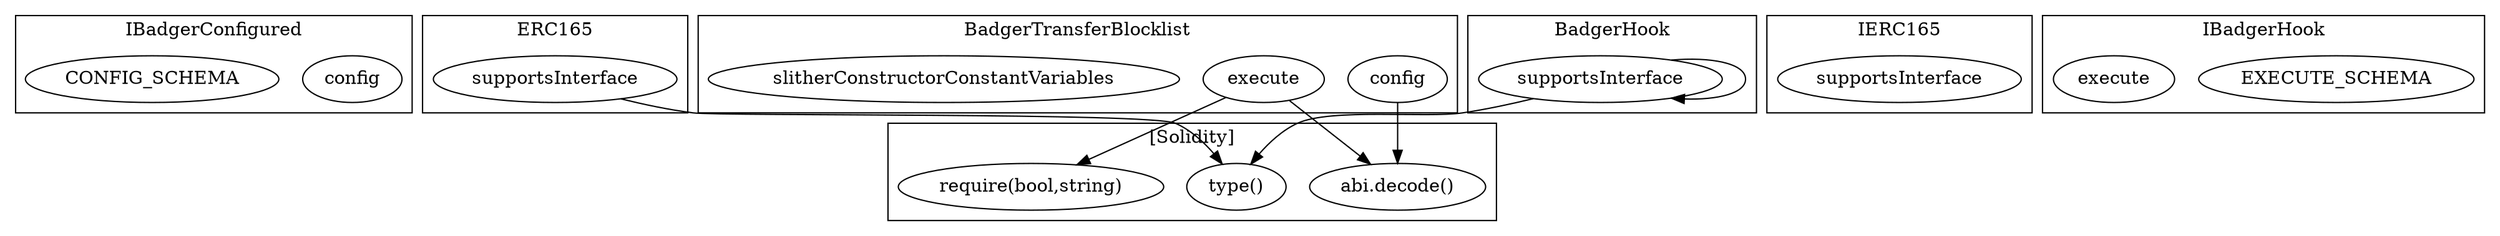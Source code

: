 strict digraph {
subgraph cluster_6468_IBadgerConfigured {
label = "IBadgerConfigured"
"6468_config" [label="config"]
"6468_CONFIG_SCHEMA" [label="CONFIG_SCHEMA"]
}subgraph cluster_3081_ERC165 {
label = "ERC165"
"3081_supportsInterface" [label="supportsInterface"]
}subgraph cluster_6068_BadgerTransferBlocklist {
label = "BadgerTransferBlocklist"
"6068_config" [label="config"]
"6068_execute" [label="execute"]
"6068_slitherConstructorConstantVariables" [label="slitherConstructorConstantVariables"]
}subgraph cluster_3093_IERC165 {
label = "IERC165"
"3093_supportsInterface" [label="supportsInterface"]
}subgraph cluster_6488_IBadgerHook {
label = "IBadgerHook"
"6488_EXECUTE_SCHEMA" [label="EXECUTE_SCHEMA"]
"6488_execute" [label="execute"]
}subgraph cluster_4956_BadgerHook {
label = "BadgerHook"
"4956_supportsInterface" [label="supportsInterface"]
"4956_supportsInterface" -> "4956_supportsInterface"
}subgraph cluster_solidity {
label = "[Solidity]"
"type()" 
"require(bool,string)" 
"abi.decode()" 
"3081_supportsInterface" -> "type()"
"6068_execute" -> "abi.decode()"
"4956_supportsInterface" -> "type()"
"6068_execute" -> "require(bool,string)"
"6068_config" -> "abi.decode()"
}
}